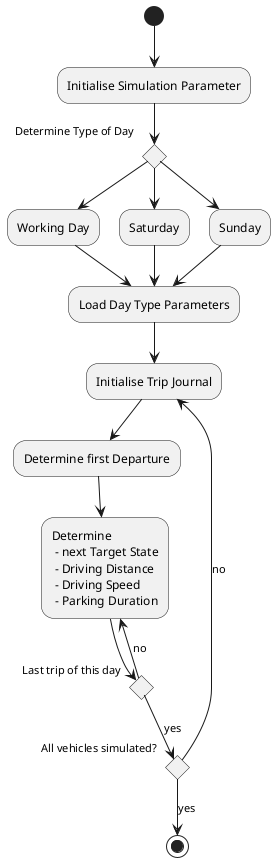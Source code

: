 @startuml
(*) --> "Initialise Simulation Parameter"
if "Determine Type of Day" then
    --> "Working Day"
    --> "Load Day Type Parameters"
else
    --> "Saturday"

    --> "Load Day Type Parameters"

    --> "Initialise Trip Journal"

    --> "Determine first Departure"

    --> "Determine\n - next Target State\n - Driving Distance\n - Driving Speed\n - Parking Duration"


    if "Last trip of this day" then
        [yes] if "All vehicles simulated?" then
            --> [yes] (*)
        else
             --> [no]  "Initialise Trip Journal"
                    endif
    else
     --> [no] "Determine\n - next Target State\n - Driving Distance\n - Driving Speed\n - Parking Duration"
    endif

else
    --> "Sunday"
    --> "Load Day Type Parameters"
@enduml